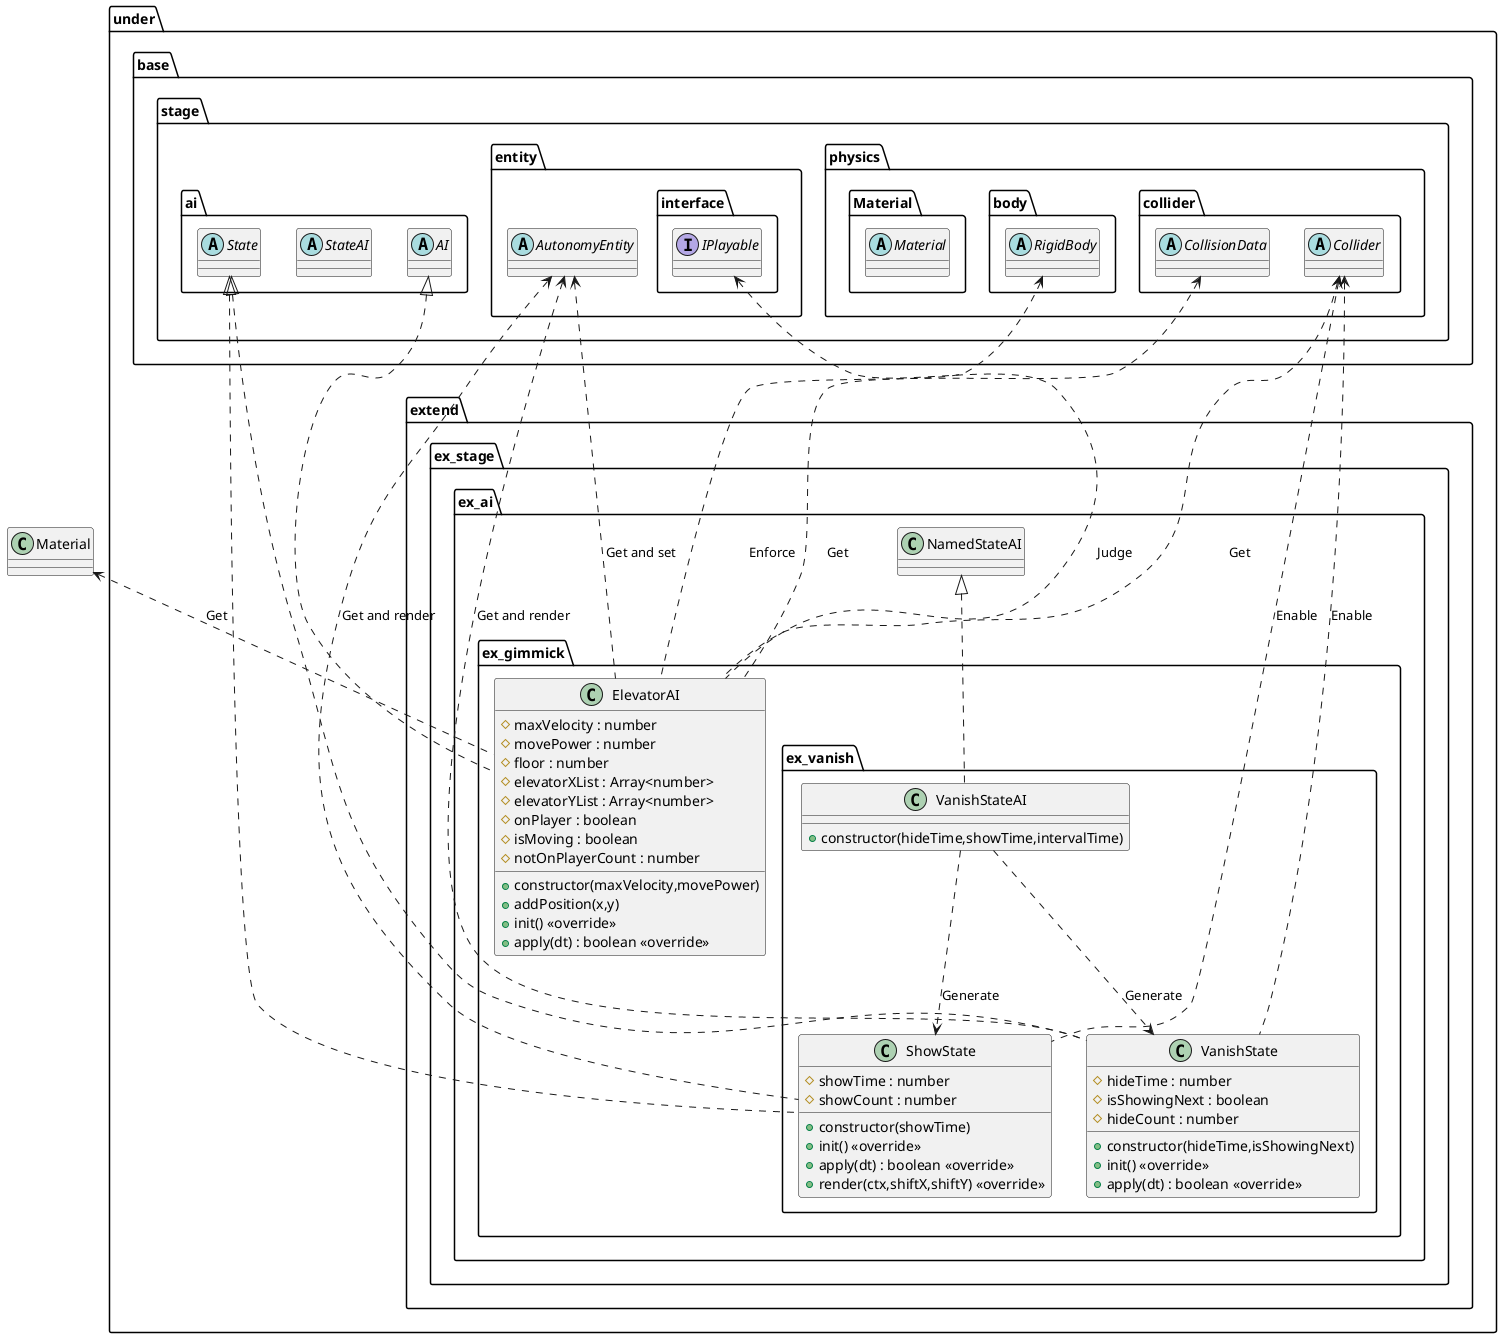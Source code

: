 @startuml AIExtend

package under {
    package extend {
        package ex_stage {
            package ex_ai {
                package ex_gimmick {
                    class ElevatorAI {
                        +constructor(maxVelocity,movePower)
                        #maxVelocity : number
                        #movePower : number
                        #floor : number
                        #elevatorXList : Array<number>
                        #elevatorYList : Array<number>
                        #onPlayer : boolean
                        #isMoving : boolean
                        #notOnPlayerCount : number
                        +addPosition(x,y)
                        +init() <<override>>
                        +apply(dt) : boolean <<override>>
                    }
                    package ex_vanish {
                        class VanishStateAI {
                            +constructor(hideTime,showTime,intervalTime)
                        }
                        class ShowState {
                            +constructor(showTime)
                            #showTime : number
                            #showCount : number
                            +init() <<override>>
                            +apply(dt) : boolean <<override>>
                            +render(ctx,shiftX,shiftY) <<override>>
                        }
                        class VanishState {
                            +constructor(hideTime,isShowingNext)
                            #hideTime : number
                            #isShowingNext : boolean
                            #hideCount : number
                            +init() <<override>>
                            +apply(dt) : boolean <<override>>
                        }
                    }
                }
            }
        }
    }
}

package under {
    package base {
        package stage {
            package ai {
                abstract AI
                abstract StateAI
                abstract State
            }
            package entity {
                abstract AutonomyEntity
                package interface {
                    interface IPlayable
                }
            }
            package physics {
                package collider {
                    abstract Collider
                    abstract CollisionData
                }
                package body {
                    abstract RigidBody
                }
                package Material {
                    abstract Material
                }
            }
        }
    }
    package extend {
        package ex_stage {
            package ex_ai {
                class NamedStateAI
            }
        }
    }
}

AutonomyEntity <.. ElevatorAI : Get and set
Collider <.. ElevatorAI : Get
CollisionData <.. ElevatorAI : Get
IPlayable <.. ElevatorAI : Judge
RigidBody <.. ElevatorAI : Enforce
Material <.. ElevatorAI : Get

VanishStateAI ..> ShowState : Generate
VanishStateAI ..> VanishState : Generate
AutonomyEntity <.... ShowState : Get and render
Collider <.... ShowState : Enable
AutonomyEntity <.... VanishState : Get and render
Collider <.... VanishState : Enable

AI <|.. ElevatorAI
NamedStateAI <|.. VanishStateAI
State <|... ShowState
State <|... VanishState

@enduml
